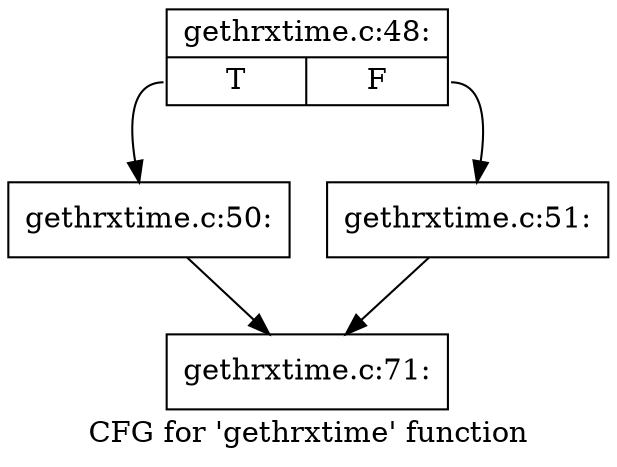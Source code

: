 digraph "CFG for 'gethrxtime' function" {
	label="CFG for 'gethrxtime' function";

	Node0xd0f41c0 [shape=record,label="{gethrxtime.c:48:|{<s0>T|<s1>F}}"];
	Node0xd0f41c0:s0 -> Node0xd0fdd40;
	Node0xd0f41c0:s1 -> Node0xd100990;
	Node0xd0fdd40 [shape=record,label="{gethrxtime.c:50:}"];
	Node0xd0fdd40 -> Node0xd030c40;
	Node0xd100990 [shape=record,label="{gethrxtime.c:51:}"];
	Node0xd100990 -> Node0xd030c40;
	Node0xd030c40 [shape=record,label="{gethrxtime.c:71:}"];
}
